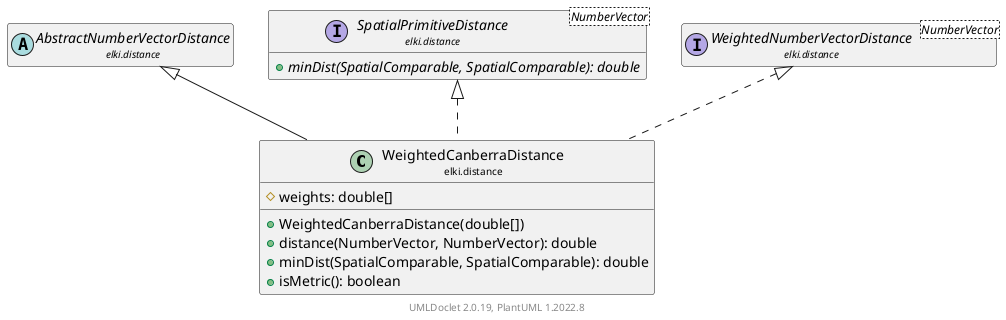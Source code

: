 @startuml
    remove .*\.(Instance|Par|Parameterizer|Factory)$
    set namespaceSeparator none
    hide empty fields
    hide empty methods

    class "<size:14>WeightedCanberraDistance\n<size:10>elki.distance" as elki.distance.WeightedCanberraDistance [[WeightedCanberraDistance.html]] {
        #weights: double[]
        +WeightedCanberraDistance(double[])
        +distance(NumberVector, NumberVector): double
        +minDist(SpatialComparable, SpatialComparable): double
        +isMetric(): boolean
    }

    abstract class "<size:14>AbstractNumberVectorDistance\n<size:10>elki.distance" as elki.distance.AbstractNumberVectorDistance [[AbstractNumberVectorDistance.html]]
    interface "<size:14>SpatialPrimitiveDistance\n<size:10>elki.distance" as elki.distance.SpatialPrimitiveDistance<NumberVector> [[SpatialPrimitiveDistance.html]] {
        {abstract} +minDist(SpatialComparable, SpatialComparable): double
    }
    interface "<size:14>WeightedNumberVectorDistance\n<size:10>elki.distance" as elki.distance.WeightedNumberVectorDistance<NumberVector> [[WeightedNumberVectorDistance.html]]
    class "<size:14>WeightedCanberraDistance.Par\n<size:10>elki.distance" as elki.distance.WeightedCanberraDistance.Par [[WeightedCanberraDistance.Par.html]]

    elki.distance.AbstractNumberVectorDistance <|-- elki.distance.WeightedCanberraDistance
    elki.distance.SpatialPrimitiveDistance <|.. elki.distance.WeightedCanberraDistance
    elki.distance.WeightedNumberVectorDistance <|.. elki.distance.WeightedCanberraDistance
    elki.distance.WeightedCanberraDistance +-- elki.distance.WeightedCanberraDistance.Par

    center footer UMLDoclet 2.0.19, PlantUML 1.2022.8
@enduml
